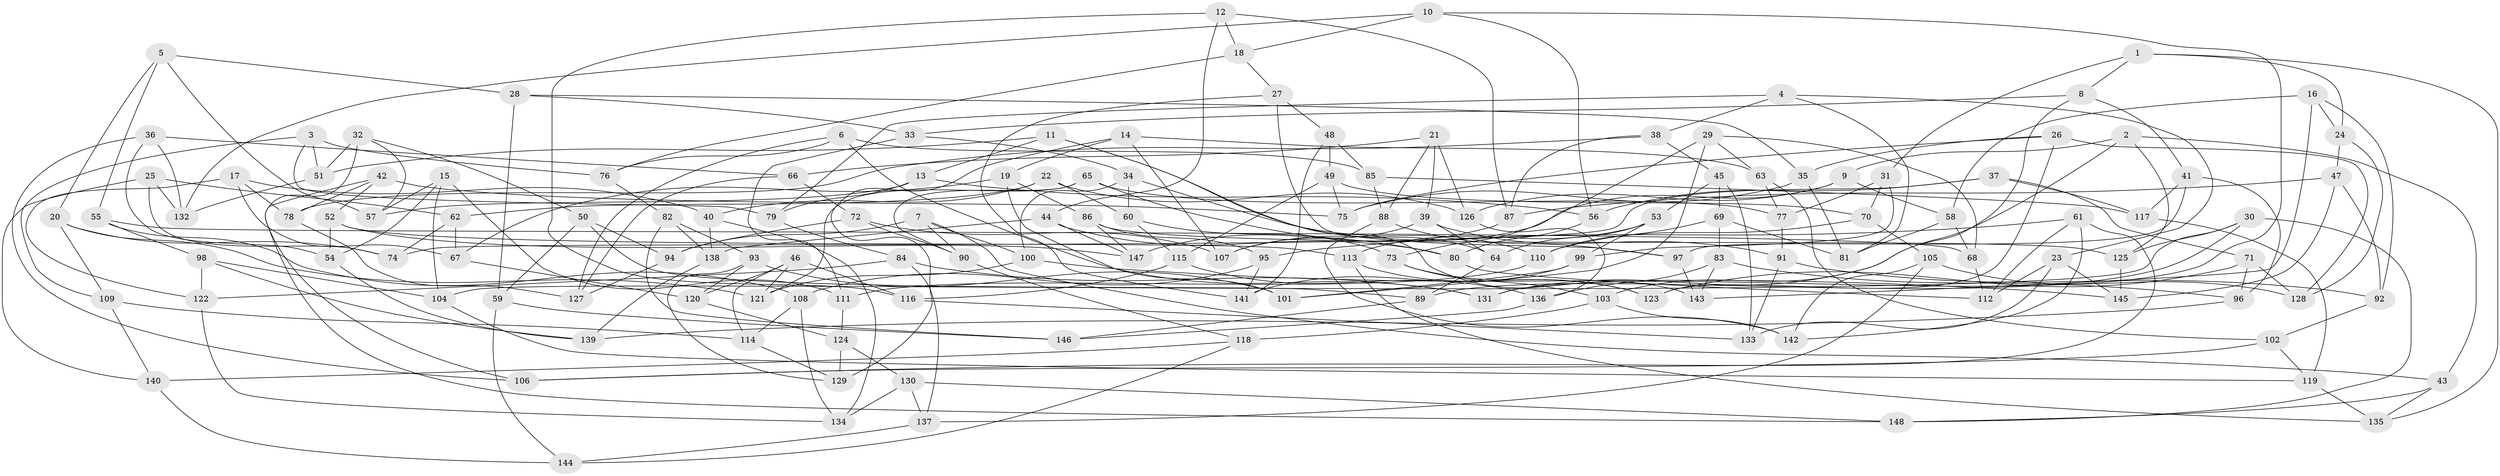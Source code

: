 // Generated by graph-tools (version 1.1) at 2025/11/02/27/25 16:11:47]
// undirected, 148 vertices, 296 edges
graph export_dot {
graph [start="1"]
  node [color=gray90,style=filled];
  1;
  2;
  3;
  4;
  5;
  6;
  7;
  8;
  9;
  10;
  11;
  12;
  13;
  14;
  15;
  16;
  17;
  18;
  19;
  20;
  21;
  22;
  23;
  24;
  25;
  26;
  27;
  28;
  29;
  30;
  31;
  32;
  33;
  34;
  35;
  36;
  37;
  38;
  39;
  40;
  41;
  42;
  43;
  44;
  45;
  46;
  47;
  48;
  49;
  50;
  51;
  52;
  53;
  54;
  55;
  56;
  57;
  58;
  59;
  60;
  61;
  62;
  63;
  64;
  65;
  66;
  67;
  68;
  69;
  70;
  71;
  72;
  73;
  74;
  75;
  76;
  77;
  78;
  79;
  80;
  81;
  82;
  83;
  84;
  85;
  86;
  87;
  88;
  89;
  90;
  91;
  92;
  93;
  94;
  95;
  96;
  97;
  98;
  99;
  100;
  101;
  102;
  103;
  104;
  105;
  106;
  107;
  108;
  109;
  110;
  111;
  112;
  113;
  114;
  115;
  116;
  117;
  118;
  119;
  120;
  121;
  122;
  123;
  124;
  125;
  126;
  127;
  128;
  129;
  130;
  131;
  132;
  133;
  134;
  135;
  136;
  137;
  138;
  139;
  140;
  141;
  142;
  143;
  144;
  145;
  146;
  147;
  148;
  1 -- 135;
  1 -- 8;
  1 -- 31;
  1 -- 24;
  2 -- 9;
  2 -- 43;
  2 -- 125;
  2 -- 131;
  3 -- 109;
  3 -- 79;
  3 -- 76;
  3 -- 51;
  4 -- 23;
  4 -- 38;
  4 -- 81;
  4 -- 79;
  5 -- 28;
  5 -- 20;
  5 -- 55;
  5 -- 57;
  6 -- 85;
  6 -- 76;
  6 -- 131;
  6 -- 127;
  7 -- 90;
  7 -- 100;
  7 -- 43;
  7 -- 94;
  8 -- 103;
  8 -- 33;
  8 -- 41;
  9 -- 107;
  9 -- 58;
  9 -- 126;
  10 -- 18;
  10 -- 131;
  10 -- 132;
  10 -- 56;
  11 -- 64;
  11 -- 13;
  11 -- 51;
  11 -- 143;
  12 -- 116;
  12 -- 18;
  12 -- 87;
  12 -- 44;
  13 -- 79;
  13 -- 57;
  13 -- 56;
  14 -- 63;
  14 -- 129;
  14 -- 107;
  14 -- 19;
  15 -- 54;
  15 -- 111;
  15 -- 104;
  15 -- 57;
  16 -- 58;
  16 -- 92;
  16 -- 24;
  16 -- 143;
  17 -- 67;
  17 -- 40;
  17 -- 78;
  17 -- 122;
  18 -- 76;
  18 -- 27;
  19 -- 67;
  19 -- 101;
  19 -- 86;
  20 -- 121;
  20 -- 109;
  20 -- 74;
  21 -- 88;
  21 -- 66;
  21 -- 39;
  21 -- 126;
  22 -- 60;
  22 -- 126;
  22 -- 40;
  22 -- 62;
  23 -- 133;
  23 -- 112;
  23 -- 145;
  24 -- 128;
  24 -- 47;
  25 -- 74;
  25 -- 132;
  25 -- 62;
  25 -- 140;
  26 -- 75;
  26 -- 35;
  26 -- 128;
  26 -- 123;
  27 -- 48;
  27 -- 141;
  27 -- 97;
  28 -- 33;
  28 -- 59;
  28 -- 35;
  29 -- 101;
  29 -- 63;
  29 -- 68;
  29 -- 73;
  30 -- 125;
  30 -- 148;
  30 -- 89;
  30 -- 104;
  31 -- 99;
  31 -- 77;
  31 -- 70;
  32 -- 50;
  32 -- 51;
  32 -- 57;
  32 -- 106;
  33 -- 34;
  33 -- 111;
  34 -- 100;
  34 -- 60;
  34 -- 110;
  35 -- 75;
  35 -- 81;
  36 -- 54;
  36 -- 132;
  36 -- 66;
  36 -- 106;
  37 -- 56;
  37 -- 74;
  37 -- 71;
  37 -- 117;
  38 -- 78;
  38 -- 45;
  38 -- 87;
  39 -- 107;
  39 -- 91;
  39 -- 64;
  40 -- 138;
  40 -- 134;
  41 -- 96;
  41 -- 117;
  41 -- 97;
  42 -- 78;
  42 -- 148;
  42 -- 75;
  42 -- 52;
  43 -- 148;
  43 -- 135;
  44 -- 138;
  44 -- 80;
  44 -- 147;
  45 -- 53;
  45 -- 133;
  45 -- 69;
  46 -- 116;
  46 -- 114;
  46 -- 121;
  46 -- 120;
  47 -- 87;
  47 -- 145;
  47 -- 92;
  48 -- 85;
  48 -- 49;
  48 -- 141;
  49 -- 75;
  49 -- 115;
  49 -- 70;
  50 -- 94;
  50 -- 59;
  50 -- 89;
  51 -- 132;
  52 -- 54;
  52 -- 147;
  52 -- 113;
  53 -- 113;
  53 -- 64;
  53 -- 99;
  54 -- 139;
  55 -- 108;
  55 -- 98;
  55 -- 68;
  56 -- 80;
  58 -- 81;
  58 -- 68;
  59 -- 144;
  59 -- 146;
  60 -- 115;
  60 -- 73;
  61 -- 106;
  61 -- 95;
  61 -- 142;
  61 -- 112;
  62 -- 74;
  62 -- 67;
  63 -- 77;
  63 -- 102;
  64 -- 89;
  65 -- 121;
  65 -- 90;
  65 -- 77;
  65 -- 80;
  66 -- 127;
  66 -- 72;
  67 -- 120;
  68 -- 112;
  69 -- 81;
  69 -- 110;
  69 -- 83;
  70 -- 110;
  70 -- 105;
  71 -- 128;
  71 -- 123;
  71 -- 96;
  72 -- 107;
  72 -- 94;
  72 -- 90;
  73 -- 103;
  73 -- 123;
  76 -- 82;
  77 -- 91;
  78 -- 127;
  79 -- 84;
  80 -- 112;
  82 -- 138;
  82 -- 146;
  82 -- 93;
  83 -- 143;
  83 -- 96;
  83 -- 136;
  84 -- 122;
  84 -- 137;
  84 -- 131;
  85 -- 117;
  85 -- 88;
  86 -- 95;
  86 -- 147;
  86 -- 125;
  87 -- 147;
  88 -- 97;
  88 -- 142;
  89 -- 146;
  90 -- 118;
  91 -- 92;
  91 -- 133;
  92 -- 102;
  93 -- 120;
  93 -- 101;
  93 -- 129;
  94 -- 127;
  95 -- 108;
  95 -- 141;
  96 -- 139;
  97 -- 143;
  98 -- 139;
  98 -- 104;
  98 -- 122;
  99 -- 141;
  99 -- 101;
  100 -- 121;
  100 -- 145;
  102 -- 119;
  102 -- 106;
  103 -- 118;
  103 -- 142;
  104 -- 119;
  105 -- 128;
  105 -- 142;
  105 -- 137;
  108 -- 134;
  108 -- 114;
  109 -- 114;
  109 -- 140;
  110 -- 111;
  111 -- 124;
  113 -- 123;
  113 -- 135;
  114 -- 129;
  115 -- 116;
  115 -- 136;
  116 -- 133;
  117 -- 119;
  118 -- 144;
  118 -- 140;
  119 -- 135;
  120 -- 124;
  122 -- 134;
  124 -- 129;
  124 -- 130;
  125 -- 145;
  126 -- 136;
  130 -- 134;
  130 -- 137;
  130 -- 148;
  136 -- 146;
  137 -- 144;
  138 -- 139;
  140 -- 144;
}
